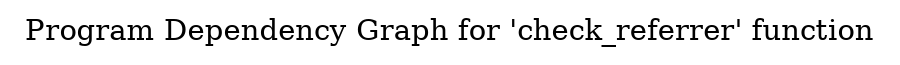 digraph "Program Dependency Graph for 'check_referrer' function" {
	label="Program Dependency Graph for 'check_referrer' function";

}
